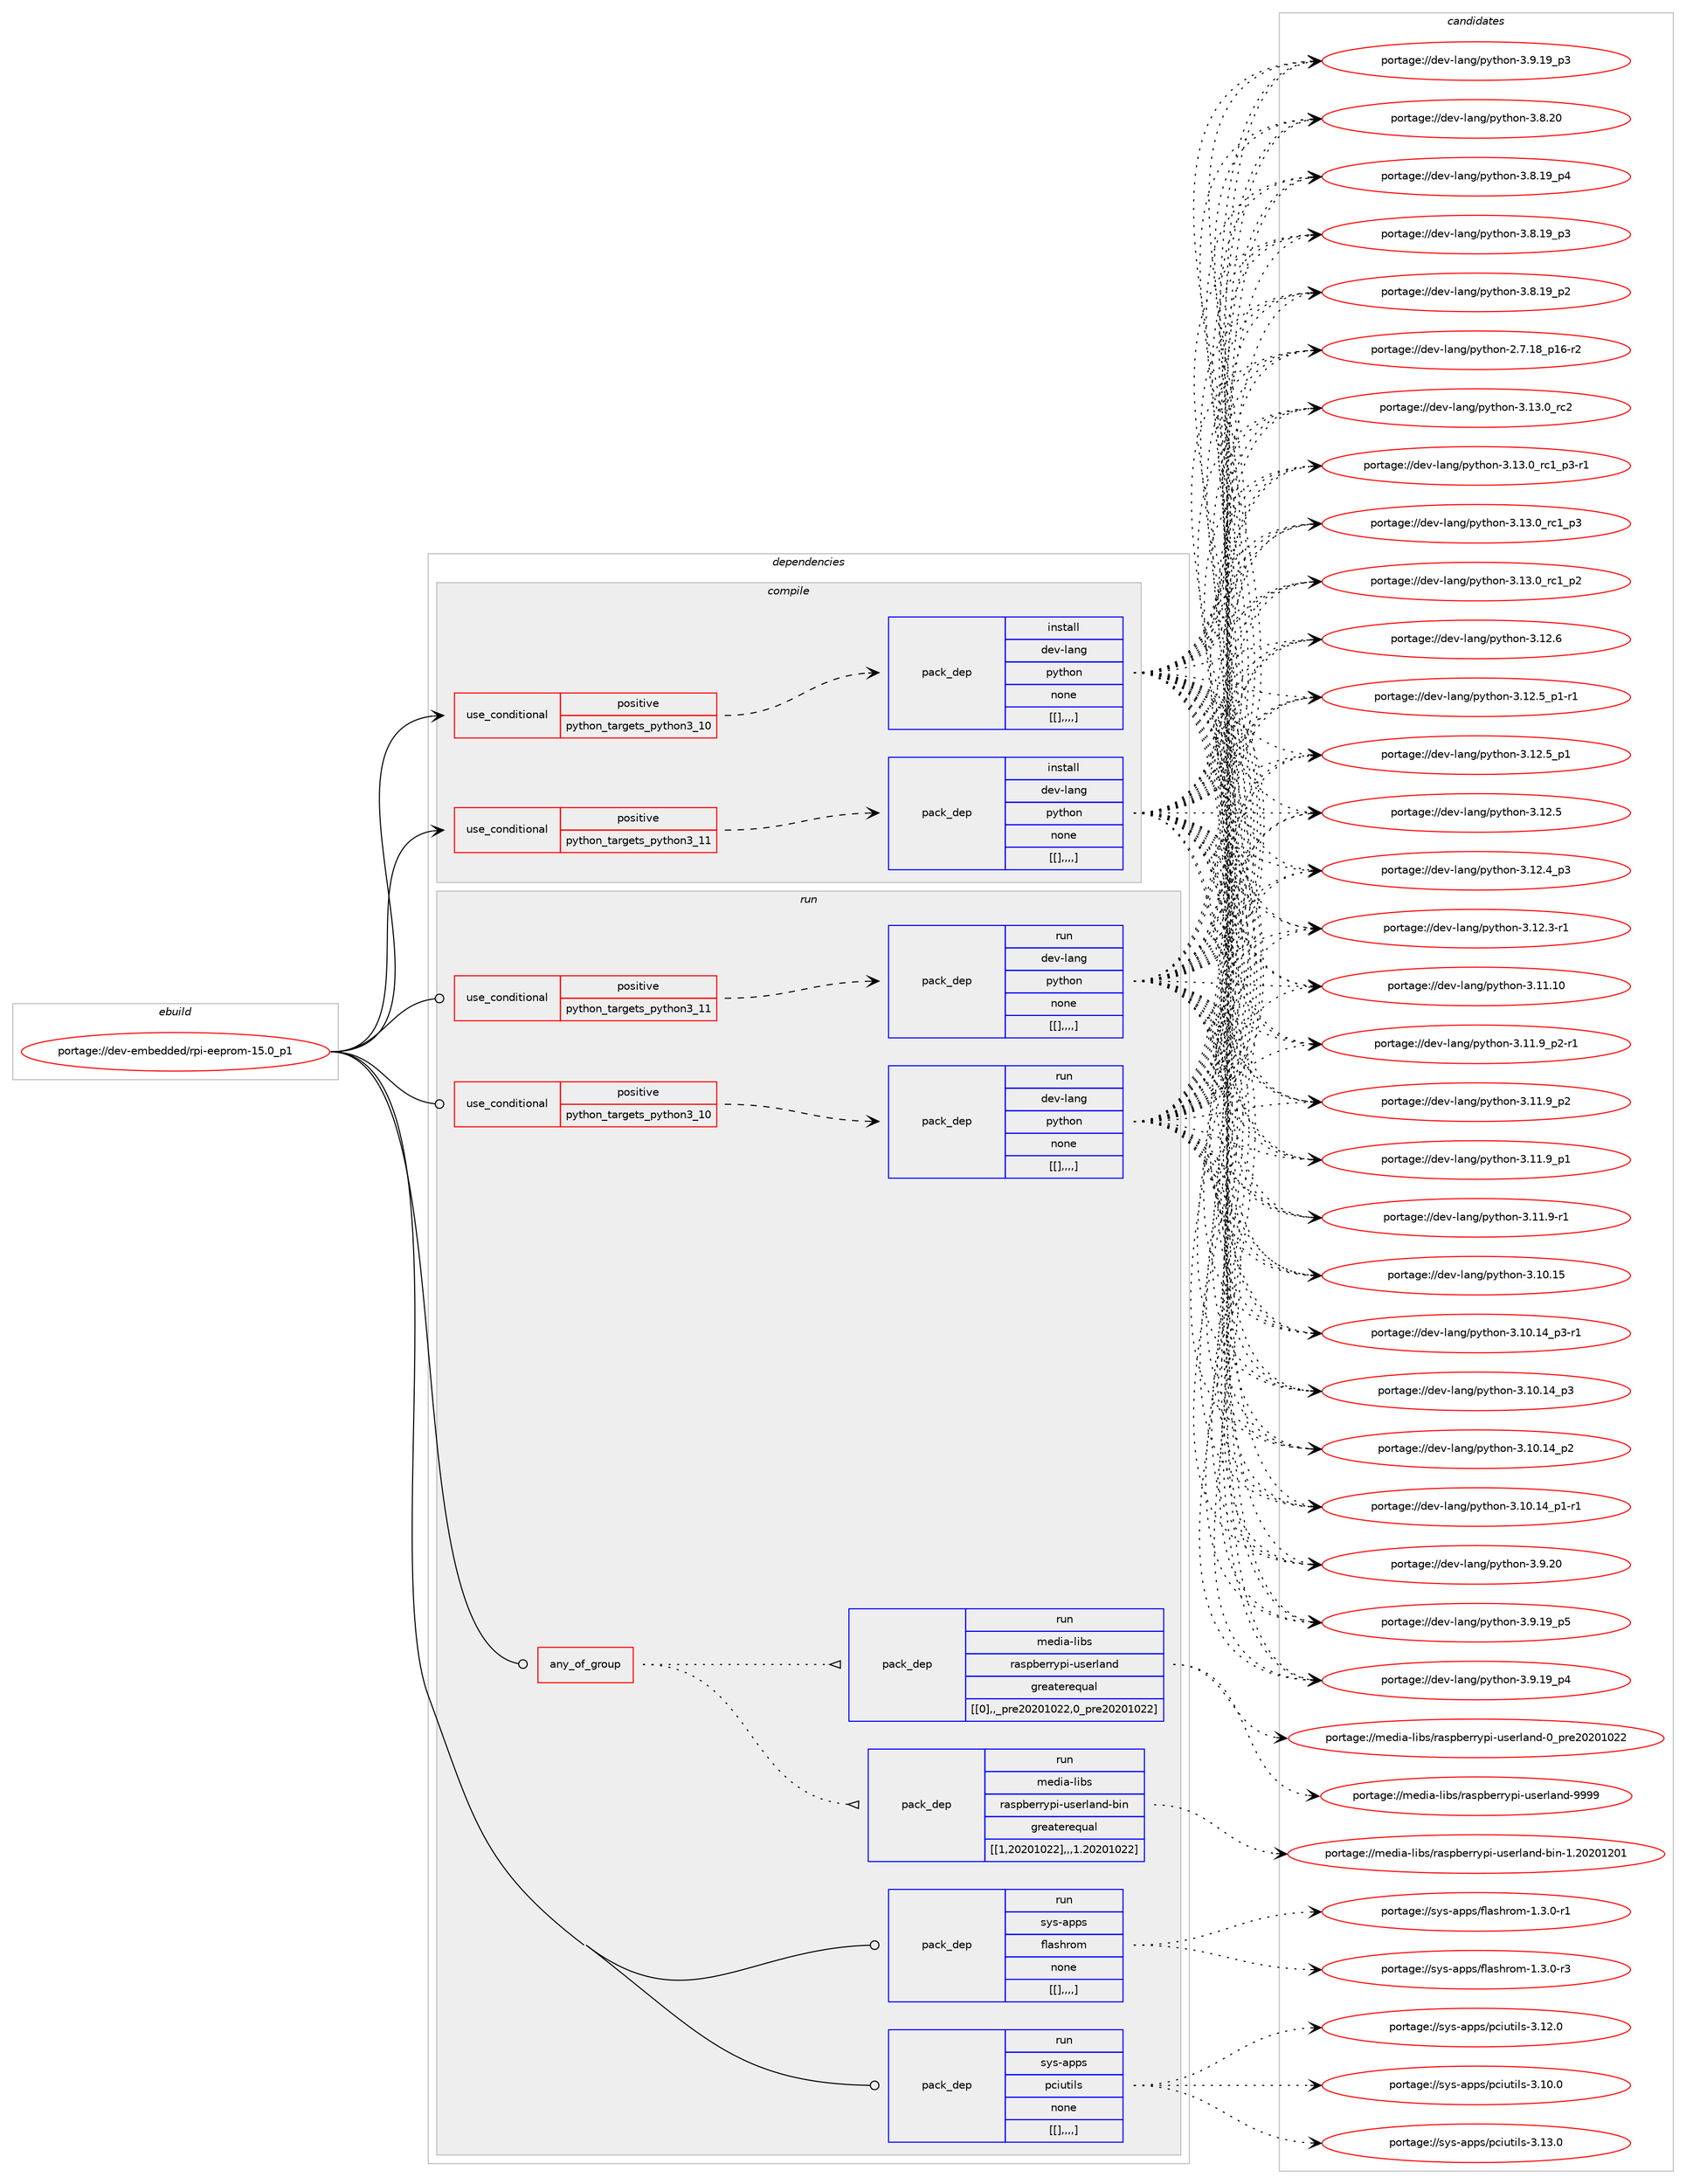 digraph prolog {

# *************
# Graph options
# *************

newrank=true;
concentrate=true;
compound=true;
graph [rankdir=LR,fontname=Helvetica,fontsize=10,ranksep=1.5];#, ranksep=2.5, nodesep=0.2];
edge  [arrowhead=vee];
node  [fontname=Helvetica,fontsize=10];

# **********
# The ebuild
# **********

subgraph cluster_leftcol {
color=gray;
label=<<i>ebuild</i>>;
id [label="portage://dev-embedded/rpi-eeprom-15.0_p1", color=red, width=4, href="../dev-embedded/rpi-eeprom-15.0_p1.svg"];
}

# ****************
# The dependencies
# ****************

subgraph cluster_midcol {
color=gray;
label=<<i>dependencies</i>>;
subgraph cluster_compile {
fillcolor="#eeeeee";
style=filled;
label=<<i>compile</i>>;
subgraph cond19966 {
dependency74281 [label=<<TABLE BORDER="0" CELLBORDER="1" CELLSPACING="0" CELLPADDING="4"><TR><TD ROWSPAN="3" CELLPADDING="10">use_conditional</TD></TR><TR><TD>positive</TD></TR><TR><TD>python_targets_python3_10</TD></TR></TABLE>>, shape=none, color=red];
subgraph pack53367 {
dependency74282 [label=<<TABLE BORDER="0" CELLBORDER="1" CELLSPACING="0" CELLPADDING="4" WIDTH="220"><TR><TD ROWSPAN="6" CELLPADDING="30">pack_dep</TD></TR><TR><TD WIDTH="110">install</TD></TR><TR><TD>dev-lang</TD></TR><TR><TD>python</TD></TR><TR><TD>none</TD></TR><TR><TD>[[],,,,]</TD></TR></TABLE>>, shape=none, color=blue];
}
dependency74281:e -> dependency74282:w [weight=20,style="dashed",arrowhead="vee"];
}
id:e -> dependency74281:w [weight=20,style="solid",arrowhead="vee"];
subgraph cond19967 {
dependency74283 [label=<<TABLE BORDER="0" CELLBORDER="1" CELLSPACING="0" CELLPADDING="4"><TR><TD ROWSPAN="3" CELLPADDING="10">use_conditional</TD></TR><TR><TD>positive</TD></TR><TR><TD>python_targets_python3_11</TD></TR></TABLE>>, shape=none, color=red];
subgraph pack53368 {
dependency74284 [label=<<TABLE BORDER="0" CELLBORDER="1" CELLSPACING="0" CELLPADDING="4" WIDTH="220"><TR><TD ROWSPAN="6" CELLPADDING="30">pack_dep</TD></TR><TR><TD WIDTH="110">install</TD></TR><TR><TD>dev-lang</TD></TR><TR><TD>python</TD></TR><TR><TD>none</TD></TR><TR><TD>[[],,,,]</TD></TR></TABLE>>, shape=none, color=blue];
}
dependency74283:e -> dependency74284:w [weight=20,style="dashed",arrowhead="vee"];
}
id:e -> dependency74283:w [weight=20,style="solid",arrowhead="vee"];
}
subgraph cluster_compileandrun {
fillcolor="#eeeeee";
style=filled;
label=<<i>compile and run</i>>;
}
subgraph cluster_run {
fillcolor="#eeeeee";
style=filled;
label=<<i>run</i>>;
subgraph any879 {
dependency74285 [label=<<TABLE BORDER="0" CELLBORDER="1" CELLSPACING="0" CELLPADDING="4"><TR><TD CELLPADDING="10">any_of_group</TD></TR></TABLE>>, shape=none, color=red];subgraph pack53369 {
dependency74286 [label=<<TABLE BORDER="0" CELLBORDER="1" CELLSPACING="0" CELLPADDING="4" WIDTH="220"><TR><TD ROWSPAN="6" CELLPADDING="30">pack_dep</TD></TR><TR><TD WIDTH="110">run</TD></TR><TR><TD>media-libs</TD></TR><TR><TD>raspberrypi-userland</TD></TR><TR><TD>greaterequal</TD></TR><TR><TD>[[0],,_pre20201022,0_pre20201022]</TD></TR></TABLE>>, shape=none, color=blue];
}
dependency74285:e -> dependency74286:w [weight=20,style="dotted",arrowhead="oinv"];
subgraph pack53370 {
dependency74287 [label=<<TABLE BORDER="0" CELLBORDER="1" CELLSPACING="0" CELLPADDING="4" WIDTH="220"><TR><TD ROWSPAN="6" CELLPADDING="30">pack_dep</TD></TR><TR><TD WIDTH="110">run</TD></TR><TR><TD>media-libs</TD></TR><TR><TD>raspberrypi-userland-bin</TD></TR><TR><TD>greaterequal</TD></TR><TR><TD>[[1,20201022],,,1.20201022]</TD></TR></TABLE>>, shape=none, color=blue];
}
dependency74285:e -> dependency74287:w [weight=20,style="dotted",arrowhead="oinv"];
}
id:e -> dependency74285:w [weight=20,style="solid",arrowhead="odot"];
subgraph cond19968 {
dependency74288 [label=<<TABLE BORDER="0" CELLBORDER="1" CELLSPACING="0" CELLPADDING="4"><TR><TD ROWSPAN="3" CELLPADDING="10">use_conditional</TD></TR><TR><TD>positive</TD></TR><TR><TD>python_targets_python3_10</TD></TR></TABLE>>, shape=none, color=red];
subgraph pack53371 {
dependency74289 [label=<<TABLE BORDER="0" CELLBORDER="1" CELLSPACING="0" CELLPADDING="4" WIDTH="220"><TR><TD ROWSPAN="6" CELLPADDING="30">pack_dep</TD></TR><TR><TD WIDTH="110">run</TD></TR><TR><TD>dev-lang</TD></TR><TR><TD>python</TD></TR><TR><TD>none</TD></TR><TR><TD>[[],,,,]</TD></TR></TABLE>>, shape=none, color=blue];
}
dependency74288:e -> dependency74289:w [weight=20,style="dashed",arrowhead="vee"];
}
id:e -> dependency74288:w [weight=20,style="solid",arrowhead="odot"];
subgraph cond19969 {
dependency74290 [label=<<TABLE BORDER="0" CELLBORDER="1" CELLSPACING="0" CELLPADDING="4"><TR><TD ROWSPAN="3" CELLPADDING="10">use_conditional</TD></TR><TR><TD>positive</TD></TR><TR><TD>python_targets_python3_11</TD></TR></TABLE>>, shape=none, color=red];
subgraph pack53372 {
dependency74291 [label=<<TABLE BORDER="0" CELLBORDER="1" CELLSPACING="0" CELLPADDING="4" WIDTH="220"><TR><TD ROWSPAN="6" CELLPADDING="30">pack_dep</TD></TR><TR><TD WIDTH="110">run</TD></TR><TR><TD>dev-lang</TD></TR><TR><TD>python</TD></TR><TR><TD>none</TD></TR><TR><TD>[[],,,,]</TD></TR></TABLE>>, shape=none, color=blue];
}
dependency74290:e -> dependency74291:w [weight=20,style="dashed",arrowhead="vee"];
}
id:e -> dependency74290:w [weight=20,style="solid",arrowhead="odot"];
subgraph pack53373 {
dependency74292 [label=<<TABLE BORDER="0" CELLBORDER="1" CELLSPACING="0" CELLPADDING="4" WIDTH="220"><TR><TD ROWSPAN="6" CELLPADDING="30">pack_dep</TD></TR><TR><TD WIDTH="110">run</TD></TR><TR><TD>sys-apps</TD></TR><TR><TD>flashrom</TD></TR><TR><TD>none</TD></TR><TR><TD>[[],,,,]</TD></TR></TABLE>>, shape=none, color=blue];
}
id:e -> dependency74292:w [weight=20,style="solid",arrowhead="odot"];
subgraph pack53374 {
dependency74293 [label=<<TABLE BORDER="0" CELLBORDER="1" CELLSPACING="0" CELLPADDING="4" WIDTH="220"><TR><TD ROWSPAN="6" CELLPADDING="30">pack_dep</TD></TR><TR><TD WIDTH="110">run</TD></TR><TR><TD>sys-apps</TD></TR><TR><TD>pciutils</TD></TR><TR><TD>none</TD></TR><TR><TD>[[],,,,]</TD></TR></TABLE>>, shape=none, color=blue];
}
id:e -> dependency74293:w [weight=20,style="solid",arrowhead="odot"];
}
}

# **************
# The candidates
# **************

subgraph cluster_choices {
rank=same;
color=gray;
label=<<i>candidates</i>>;

subgraph choice53367 {
color=black;
nodesep=1;
choice10010111845108971101034711212111610411111045514649514648951149950 [label="portage://dev-lang/python-3.13.0_rc2", color=red, width=4,href="../dev-lang/python-3.13.0_rc2.svg"];
choice1001011184510897110103471121211161041111104551464951464895114994995112514511449 [label="portage://dev-lang/python-3.13.0_rc1_p3-r1", color=red, width=4,href="../dev-lang/python-3.13.0_rc1_p3-r1.svg"];
choice100101118451089711010347112121116104111110455146495146489511499499511251 [label="portage://dev-lang/python-3.13.0_rc1_p3", color=red, width=4,href="../dev-lang/python-3.13.0_rc1_p3.svg"];
choice100101118451089711010347112121116104111110455146495146489511499499511250 [label="portage://dev-lang/python-3.13.0_rc1_p2", color=red, width=4,href="../dev-lang/python-3.13.0_rc1_p2.svg"];
choice10010111845108971101034711212111610411111045514649504654 [label="portage://dev-lang/python-3.12.6", color=red, width=4,href="../dev-lang/python-3.12.6.svg"];
choice1001011184510897110103471121211161041111104551464950465395112494511449 [label="portage://dev-lang/python-3.12.5_p1-r1", color=red, width=4,href="../dev-lang/python-3.12.5_p1-r1.svg"];
choice100101118451089711010347112121116104111110455146495046539511249 [label="portage://dev-lang/python-3.12.5_p1", color=red, width=4,href="../dev-lang/python-3.12.5_p1.svg"];
choice10010111845108971101034711212111610411111045514649504653 [label="portage://dev-lang/python-3.12.5", color=red, width=4,href="../dev-lang/python-3.12.5.svg"];
choice100101118451089711010347112121116104111110455146495046529511251 [label="portage://dev-lang/python-3.12.4_p3", color=red, width=4,href="../dev-lang/python-3.12.4_p3.svg"];
choice100101118451089711010347112121116104111110455146495046514511449 [label="portage://dev-lang/python-3.12.3-r1", color=red, width=4,href="../dev-lang/python-3.12.3-r1.svg"];
choice1001011184510897110103471121211161041111104551464949464948 [label="portage://dev-lang/python-3.11.10", color=red, width=4,href="../dev-lang/python-3.11.10.svg"];
choice1001011184510897110103471121211161041111104551464949465795112504511449 [label="portage://dev-lang/python-3.11.9_p2-r1", color=red, width=4,href="../dev-lang/python-3.11.9_p2-r1.svg"];
choice100101118451089711010347112121116104111110455146494946579511250 [label="portage://dev-lang/python-3.11.9_p2", color=red, width=4,href="../dev-lang/python-3.11.9_p2.svg"];
choice100101118451089711010347112121116104111110455146494946579511249 [label="portage://dev-lang/python-3.11.9_p1", color=red, width=4,href="../dev-lang/python-3.11.9_p1.svg"];
choice100101118451089711010347112121116104111110455146494946574511449 [label="portage://dev-lang/python-3.11.9-r1", color=red, width=4,href="../dev-lang/python-3.11.9-r1.svg"];
choice1001011184510897110103471121211161041111104551464948464953 [label="portage://dev-lang/python-3.10.15", color=red, width=4,href="../dev-lang/python-3.10.15.svg"];
choice100101118451089711010347112121116104111110455146494846495295112514511449 [label="portage://dev-lang/python-3.10.14_p3-r1", color=red, width=4,href="../dev-lang/python-3.10.14_p3-r1.svg"];
choice10010111845108971101034711212111610411111045514649484649529511251 [label="portage://dev-lang/python-3.10.14_p3", color=red, width=4,href="../dev-lang/python-3.10.14_p3.svg"];
choice10010111845108971101034711212111610411111045514649484649529511250 [label="portage://dev-lang/python-3.10.14_p2", color=red, width=4,href="../dev-lang/python-3.10.14_p2.svg"];
choice100101118451089711010347112121116104111110455146494846495295112494511449 [label="portage://dev-lang/python-3.10.14_p1-r1", color=red, width=4,href="../dev-lang/python-3.10.14_p1-r1.svg"];
choice10010111845108971101034711212111610411111045514657465048 [label="portage://dev-lang/python-3.9.20", color=red, width=4,href="../dev-lang/python-3.9.20.svg"];
choice100101118451089711010347112121116104111110455146574649579511253 [label="portage://dev-lang/python-3.9.19_p5", color=red, width=4,href="../dev-lang/python-3.9.19_p5.svg"];
choice100101118451089711010347112121116104111110455146574649579511252 [label="portage://dev-lang/python-3.9.19_p4", color=red, width=4,href="../dev-lang/python-3.9.19_p4.svg"];
choice100101118451089711010347112121116104111110455146574649579511251 [label="portage://dev-lang/python-3.9.19_p3", color=red, width=4,href="../dev-lang/python-3.9.19_p3.svg"];
choice10010111845108971101034711212111610411111045514656465048 [label="portage://dev-lang/python-3.8.20", color=red, width=4,href="../dev-lang/python-3.8.20.svg"];
choice100101118451089711010347112121116104111110455146564649579511252 [label="portage://dev-lang/python-3.8.19_p4", color=red, width=4,href="../dev-lang/python-3.8.19_p4.svg"];
choice100101118451089711010347112121116104111110455146564649579511251 [label="portage://dev-lang/python-3.8.19_p3", color=red, width=4,href="../dev-lang/python-3.8.19_p3.svg"];
choice100101118451089711010347112121116104111110455146564649579511250 [label="portage://dev-lang/python-3.8.19_p2", color=red, width=4,href="../dev-lang/python-3.8.19_p2.svg"];
choice100101118451089711010347112121116104111110455046554649569511249544511450 [label="portage://dev-lang/python-2.7.18_p16-r2", color=red, width=4,href="../dev-lang/python-2.7.18_p16-r2.svg"];
dependency74282:e -> choice10010111845108971101034711212111610411111045514649514648951149950:w [style=dotted,weight="100"];
dependency74282:e -> choice1001011184510897110103471121211161041111104551464951464895114994995112514511449:w [style=dotted,weight="100"];
dependency74282:e -> choice100101118451089711010347112121116104111110455146495146489511499499511251:w [style=dotted,weight="100"];
dependency74282:e -> choice100101118451089711010347112121116104111110455146495146489511499499511250:w [style=dotted,weight="100"];
dependency74282:e -> choice10010111845108971101034711212111610411111045514649504654:w [style=dotted,weight="100"];
dependency74282:e -> choice1001011184510897110103471121211161041111104551464950465395112494511449:w [style=dotted,weight="100"];
dependency74282:e -> choice100101118451089711010347112121116104111110455146495046539511249:w [style=dotted,weight="100"];
dependency74282:e -> choice10010111845108971101034711212111610411111045514649504653:w [style=dotted,weight="100"];
dependency74282:e -> choice100101118451089711010347112121116104111110455146495046529511251:w [style=dotted,weight="100"];
dependency74282:e -> choice100101118451089711010347112121116104111110455146495046514511449:w [style=dotted,weight="100"];
dependency74282:e -> choice1001011184510897110103471121211161041111104551464949464948:w [style=dotted,weight="100"];
dependency74282:e -> choice1001011184510897110103471121211161041111104551464949465795112504511449:w [style=dotted,weight="100"];
dependency74282:e -> choice100101118451089711010347112121116104111110455146494946579511250:w [style=dotted,weight="100"];
dependency74282:e -> choice100101118451089711010347112121116104111110455146494946579511249:w [style=dotted,weight="100"];
dependency74282:e -> choice100101118451089711010347112121116104111110455146494946574511449:w [style=dotted,weight="100"];
dependency74282:e -> choice1001011184510897110103471121211161041111104551464948464953:w [style=dotted,weight="100"];
dependency74282:e -> choice100101118451089711010347112121116104111110455146494846495295112514511449:w [style=dotted,weight="100"];
dependency74282:e -> choice10010111845108971101034711212111610411111045514649484649529511251:w [style=dotted,weight="100"];
dependency74282:e -> choice10010111845108971101034711212111610411111045514649484649529511250:w [style=dotted,weight="100"];
dependency74282:e -> choice100101118451089711010347112121116104111110455146494846495295112494511449:w [style=dotted,weight="100"];
dependency74282:e -> choice10010111845108971101034711212111610411111045514657465048:w [style=dotted,weight="100"];
dependency74282:e -> choice100101118451089711010347112121116104111110455146574649579511253:w [style=dotted,weight="100"];
dependency74282:e -> choice100101118451089711010347112121116104111110455146574649579511252:w [style=dotted,weight="100"];
dependency74282:e -> choice100101118451089711010347112121116104111110455146574649579511251:w [style=dotted,weight="100"];
dependency74282:e -> choice10010111845108971101034711212111610411111045514656465048:w [style=dotted,weight="100"];
dependency74282:e -> choice100101118451089711010347112121116104111110455146564649579511252:w [style=dotted,weight="100"];
dependency74282:e -> choice100101118451089711010347112121116104111110455146564649579511251:w [style=dotted,weight="100"];
dependency74282:e -> choice100101118451089711010347112121116104111110455146564649579511250:w [style=dotted,weight="100"];
dependency74282:e -> choice100101118451089711010347112121116104111110455046554649569511249544511450:w [style=dotted,weight="100"];
}
subgraph choice53368 {
color=black;
nodesep=1;
choice10010111845108971101034711212111610411111045514649514648951149950 [label="portage://dev-lang/python-3.13.0_rc2", color=red, width=4,href="../dev-lang/python-3.13.0_rc2.svg"];
choice1001011184510897110103471121211161041111104551464951464895114994995112514511449 [label="portage://dev-lang/python-3.13.0_rc1_p3-r1", color=red, width=4,href="../dev-lang/python-3.13.0_rc1_p3-r1.svg"];
choice100101118451089711010347112121116104111110455146495146489511499499511251 [label="portage://dev-lang/python-3.13.0_rc1_p3", color=red, width=4,href="../dev-lang/python-3.13.0_rc1_p3.svg"];
choice100101118451089711010347112121116104111110455146495146489511499499511250 [label="portage://dev-lang/python-3.13.0_rc1_p2", color=red, width=4,href="../dev-lang/python-3.13.0_rc1_p2.svg"];
choice10010111845108971101034711212111610411111045514649504654 [label="portage://dev-lang/python-3.12.6", color=red, width=4,href="../dev-lang/python-3.12.6.svg"];
choice1001011184510897110103471121211161041111104551464950465395112494511449 [label="portage://dev-lang/python-3.12.5_p1-r1", color=red, width=4,href="../dev-lang/python-3.12.5_p1-r1.svg"];
choice100101118451089711010347112121116104111110455146495046539511249 [label="portage://dev-lang/python-3.12.5_p1", color=red, width=4,href="../dev-lang/python-3.12.5_p1.svg"];
choice10010111845108971101034711212111610411111045514649504653 [label="portage://dev-lang/python-3.12.5", color=red, width=4,href="../dev-lang/python-3.12.5.svg"];
choice100101118451089711010347112121116104111110455146495046529511251 [label="portage://dev-lang/python-3.12.4_p3", color=red, width=4,href="../dev-lang/python-3.12.4_p3.svg"];
choice100101118451089711010347112121116104111110455146495046514511449 [label="portage://dev-lang/python-3.12.3-r1", color=red, width=4,href="../dev-lang/python-3.12.3-r1.svg"];
choice1001011184510897110103471121211161041111104551464949464948 [label="portage://dev-lang/python-3.11.10", color=red, width=4,href="../dev-lang/python-3.11.10.svg"];
choice1001011184510897110103471121211161041111104551464949465795112504511449 [label="portage://dev-lang/python-3.11.9_p2-r1", color=red, width=4,href="../dev-lang/python-3.11.9_p2-r1.svg"];
choice100101118451089711010347112121116104111110455146494946579511250 [label="portage://dev-lang/python-3.11.9_p2", color=red, width=4,href="../dev-lang/python-3.11.9_p2.svg"];
choice100101118451089711010347112121116104111110455146494946579511249 [label="portage://dev-lang/python-3.11.9_p1", color=red, width=4,href="../dev-lang/python-3.11.9_p1.svg"];
choice100101118451089711010347112121116104111110455146494946574511449 [label="portage://dev-lang/python-3.11.9-r1", color=red, width=4,href="../dev-lang/python-3.11.9-r1.svg"];
choice1001011184510897110103471121211161041111104551464948464953 [label="portage://dev-lang/python-3.10.15", color=red, width=4,href="../dev-lang/python-3.10.15.svg"];
choice100101118451089711010347112121116104111110455146494846495295112514511449 [label="portage://dev-lang/python-3.10.14_p3-r1", color=red, width=4,href="../dev-lang/python-3.10.14_p3-r1.svg"];
choice10010111845108971101034711212111610411111045514649484649529511251 [label="portage://dev-lang/python-3.10.14_p3", color=red, width=4,href="../dev-lang/python-3.10.14_p3.svg"];
choice10010111845108971101034711212111610411111045514649484649529511250 [label="portage://dev-lang/python-3.10.14_p2", color=red, width=4,href="../dev-lang/python-3.10.14_p2.svg"];
choice100101118451089711010347112121116104111110455146494846495295112494511449 [label="portage://dev-lang/python-3.10.14_p1-r1", color=red, width=4,href="../dev-lang/python-3.10.14_p1-r1.svg"];
choice10010111845108971101034711212111610411111045514657465048 [label="portage://dev-lang/python-3.9.20", color=red, width=4,href="../dev-lang/python-3.9.20.svg"];
choice100101118451089711010347112121116104111110455146574649579511253 [label="portage://dev-lang/python-3.9.19_p5", color=red, width=4,href="../dev-lang/python-3.9.19_p5.svg"];
choice100101118451089711010347112121116104111110455146574649579511252 [label="portage://dev-lang/python-3.9.19_p4", color=red, width=4,href="../dev-lang/python-3.9.19_p4.svg"];
choice100101118451089711010347112121116104111110455146574649579511251 [label="portage://dev-lang/python-3.9.19_p3", color=red, width=4,href="../dev-lang/python-3.9.19_p3.svg"];
choice10010111845108971101034711212111610411111045514656465048 [label="portage://dev-lang/python-3.8.20", color=red, width=4,href="../dev-lang/python-3.8.20.svg"];
choice100101118451089711010347112121116104111110455146564649579511252 [label="portage://dev-lang/python-3.8.19_p4", color=red, width=4,href="../dev-lang/python-3.8.19_p4.svg"];
choice100101118451089711010347112121116104111110455146564649579511251 [label="portage://dev-lang/python-3.8.19_p3", color=red, width=4,href="../dev-lang/python-3.8.19_p3.svg"];
choice100101118451089711010347112121116104111110455146564649579511250 [label="portage://dev-lang/python-3.8.19_p2", color=red, width=4,href="../dev-lang/python-3.8.19_p2.svg"];
choice100101118451089711010347112121116104111110455046554649569511249544511450 [label="portage://dev-lang/python-2.7.18_p16-r2", color=red, width=4,href="../dev-lang/python-2.7.18_p16-r2.svg"];
dependency74284:e -> choice10010111845108971101034711212111610411111045514649514648951149950:w [style=dotted,weight="100"];
dependency74284:e -> choice1001011184510897110103471121211161041111104551464951464895114994995112514511449:w [style=dotted,weight="100"];
dependency74284:e -> choice100101118451089711010347112121116104111110455146495146489511499499511251:w [style=dotted,weight="100"];
dependency74284:e -> choice100101118451089711010347112121116104111110455146495146489511499499511250:w [style=dotted,weight="100"];
dependency74284:e -> choice10010111845108971101034711212111610411111045514649504654:w [style=dotted,weight="100"];
dependency74284:e -> choice1001011184510897110103471121211161041111104551464950465395112494511449:w [style=dotted,weight="100"];
dependency74284:e -> choice100101118451089711010347112121116104111110455146495046539511249:w [style=dotted,weight="100"];
dependency74284:e -> choice10010111845108971101034711212111610411111045514649504653:w [style=dotted,weight="100"];
dependency74284:e -> choice100101118451089711010347112121116104111110455146495046529511251:w [style=dotted,weight="100"];
dependency74284:e -> choice100101118451089711010347112121116104111110455146495046514511449:w [style=dotted,weight="100"];
dependency74284:e -> choice1001011184510897110103471121211161041111104551464949464948:w [style=dotted,weight="100"];
dependency74284:e -> choice1001011184510897110103471121211161041111104551464949465795112504511449:w [style=dotted,weight="100"];
dependency74284:e -> choice100101118451089711010347112121116104111110455146494946579511250:w [style=dotted,weight="100"];
dependency74284:e -> choice100101118451089711010347112121116104111110455146494946579511249:w [style=dotted,weight="100"];
dependency74284:e -> choice100101118451089711010347112121116104111110455146494946574511449:w [style=dotted,weight="100"];
dependency74284:e -> choice1001011184510897110103471121211161041111104551464948464953:w [style=dotted,weight="100"];
dependency74284:e -> choice100101118451089711010347112121116104111110455146494846495295112514511449:w [style=dotted,weight="100"];
dependency74284:e -> choice10010111845108971101034711212111610411111045514649484649529511251:w [style=dotted,weight="100"];
dependency74284:e -> choice10010111845108971101034711212111610411111045514649484649529511250:w [style=dotted,weight="100"];
dependency74284:e -> choice100101118451089711010347112121116104111110455146494846495295112494511449:w [style=dotted,weight="100"];
dependency74284:e -> choice10010111845108971101034711212111610411111045514657465048:w [style=dotted,weight="100"];
dependency74284:e -> choice100101118451089711010347112121116104111110455146574649579511253:w [style=dotted,weight="100"];
dependency74284:e -> choice100101118451089711010347112121116104111110455146574649579511252:w [style=dotted,weight="100"];
dependency74284:e -> choice100101118451089711010347112121116104111110455146574649579511251:w [style=dotted,weight="100"];
dependency74284:e -> choice10010111845108971101034711212111610411111045514656465048:w [style=dotted,weight="100"];
dependency74284:e -> choice100101118451089711010347112121116104111110455146564649579511252:w [style=dotted,weight="100"];
dependency74284:e -> choice100101118451089711010347112121116104111110455146564649579511251:w [style=dotted,weight="100"];
dependency74284:e -> choice100101118451089711010347112121116104111110455146564649579511250:w [style=dotted,weight="100"];
dependency74284:e -> choice100101118451089711010347112121116104111110455046554649569511249544511450:w [style=dotted,weight="100"];
}
subgraph choice53369 {
color=black;
nodesep=1;
choice10910110010597451081059811547114971151129810111411412111210545117115101114108971101004557575757 [label="portage://media-libs/raspberrypi-userland-9999", color=red, width=4,href="../media-libs/raspberrypi-userland-9999.svg"];
choice10910110010597451081059811547114971151129810111411412111210545117115101114108971101004548951121141015048504849485050 [label="portage://media-libs/raspberrypi-userland-0_pre20201022", color=red, width=4,href="../media-libs/raspberrypi-userland-0_pre20201022.svg"];
dependency74286:e -> choice10910110010597451081059811547114971151129810111411412111210545117115101114108971101004557575757:w [style=dotted,weight="100"];
dependency74286:e -> choice10910110010597451081059811547114971151129810111411412111210545117115101114108971101004548951121141015048504849485050:w [style=dotted,weight="100"];
}
subgraph choice53370 {
color=black;
nodesep=1;
choice109101100105974510810598115471149711511298101114114121112105451171151011141089711010045981051104549465048504849504849 [label="portage://media-libs/raspberrypi-userland-bin-1.20201201", color=red, width=4,href="../media-libs/raspberrypi-userland-bin-1.20201201.svg"];
dependency74287:e -> choice109101100105974510810598115471149711511298101114114121112105451171151011141089711010045981051104549465048504849504849:w [style=dotted,weight="100"];
}
subgraph choice53371 {
color=black;
nodesep=1;
choice10010111845108971101034711212111610411111045514649514648951149950 [label="portage://dev-lang/python-3.13.0_rc2", color=red, width=4,href="../dev-lang/python-3.13.0_rc2.svg"];
choice1001011184510897110103471121211161041111104551464951464895114994995112514511449 [label="portage://dev-lang/python-3.13.0_rc1_p3-r1", color=red, width=4,href="../dev-lang/python-3.13.0_rc1_p3-r1.svg"];
choice100101118451089711010347112121116104111110455146495146489511499499511251 [label="portage://dev-lang/python-3.13.0_rc1_p3", color=red, width=4,href="../dev-lang/python-3.13.0_rc1_p3.svg"];
choice100101118451089711010347112121116104111110455146495146489511499499511250 [label="portage://dev-lang/python-3.13.0_rc1_p2", color=red, width=4,href="../dev-lang/python-3.13.0_rc1_p2.svg"];
choice10010111845108971101034711212111610411111045514649504654 [label="portage://dev-lang/python-3.12.6", color=red, width=4,href="../dev-lang/python-3.12.6.svg"];
choice1001011184510897110103471121211161041111104551464950465395112494511449 [label="portage://dev-lang/python-3.12.5_p1-r1", color=red, width=4,href="../dev-lang/python-3.12.5_p1-r1.svg"];
choice100101118451089711010347112121116104111110455146495046539511249 [label="portage://dev-lang/python-3.12.5_p1", color=red, width=4,href="../dev-lang/python-3.12.5_p1.svg"];
choice10010111845108971101034711212111610411111045514649504653 [label="portage://dev-lang/python-3.12.5", color=red, width=4,href="../dev-lang/python-3.12.5.svg"];
choice100101118451089711010347112121116104111110455146495046529511251 [label="portage://dev-lang/python-3.12.4_p3", color=red, width=4,href="../dev-lang/python-3.12.4_p3.svg"];
choice100101118451089711010347112121116104111110455146495046514511449 [label="portage://dev-lang/python-3.12.3-r1", color=red, width=4,href="../dev-lang/python-3.12.3-r1.svg"];
choice1001011184510897110103471121211161041111104551464949464948 [label="portage://dev-lang/python-3.11.10", color=red, width=4,href="../dev-lang/python-3.11.10.svg"];
choice1001011184510897110103471121211161041111104551464949465795112504511449 [label="portage://dev-lang/python-3.11.9_p2-r1", color=red, width=4,href="../dev-lang/python-3.11.9_p2-r1.svg"];
choice100101118451089711010347112121116104111110455146494946579511250 [label="portage://dev-lang/python-3.11.9_p2", color=red, width=4,href="../dev-lang/python-3.11.9_p2.svg"];
choice100101118451089711010347112121116104111110455146494946579511249 [label="portage://dev-lang/python-3.11.9_p1", color=red, width=4,href="../dev-lang/python-3.11.9_p1.svg"];
choice100101118451089711010347112121116104111110455146494946574511449 [label="portage://dev-lang/python-3.11.9-r1", color=red, width=4,href="../dev-lang/python-3.11.9-r1.svg"];
choice1001011184510897110103471121211161041111104551464948464953 [label="portage://dev-lang/python-3.10.15", color=red, width=4,href="../dev-lang/python-3.10.15.svg"];
choice100101118451089711010347112121116104111110455146494846495295112514511449 [label="portage://dev-lang/python-3.10.14_p3-r1", color=red, width=4,href="../dev-lang/python-3.10.14_p3-r1.svg"];
choice10010111845108971101034711212111610411111045514649484649529511251 [label="portage://dev-lang/python-3.10.14_p3", color=red, width=4,href="../dev-lang/python-3.10.14_p3.svg"];
choice10010111845108971101034711212111610411111045514649484649529511250 [label="portage://dev-lang/python-3.10.14_p2", color=red, width=4,href="../dev-lang/python-3.10.14_p2.svg"];
choice100101118451089711010347112121116104111110455146494846495295112494511449 [label="portage://dev-lang/python-3.10.14_p1-r1", color=red, width=4,href="../dev-lang/python-3.10.14_p1-r1.svg"];
choice10010111845108971101034711212111610411111045514657465048 [label="portage://dev-lang/python-3.9.20", color=red, width=4,href="../dev-lang/python-3.9.20.svg"];
choice100101118451089711010347112121116104111110455146574649579511253 [label="portage://dev-lang/python-3.9.19_p5", color=red, width=4,href="../dev-lang/python-3.9.19_p5.svg"];
choice100101118451089711010347112121116104111110455146574649579511252 [label="portage://dev-lang/python-3.9.19_p4", color=red, width=4,href="../dev-lang/python-3.9.19_p4.svg"];
choice100101118451089711010347112121116104111110455146574649579511251 [label="portage://dev-lang/python-3.9.19_p3", color=red, width=4,href="../dev-lang/python-3.9.19_p3.svg"];
choice10010111845108971101034711212111610411111045514656465048 [label="portage://dev-lang/python-3.8.20", color=red, width=4,href="../dev-lang/python-3.8.20.svg"];
choice100101118451089711010347112121116104111110455146564649579511252 [label="portage://dev-lang/python-3.8.19_p4", color=red, width=4,href="../dev-lang/python-3.8.19_p4.svg"];
choice100101118451089711010347112121116104111110455146564649579511251 [label="portage://dev-lang/python-3.8.19_p3", color=red, width=4,href="../dev-lang/python-3.8.19_p3.svg"];
choice100101118451089711010347112121116104111110455146564649579511250 [label="portage://dev-lang/python-3.8.19_p2", color=red, width=4,href="../dev-lang/python-3.8.19_p2.svg"];
choice100101118451089711010347112121116104111110455046554649569511249544511450 [label="portage://dev-lang/python-2.7.18_p16-r2", color=red, width=4,href="../dev-lang/python-2.7.18_p16-r2.svg"];
dependency74289:e -> choice10010111845108971101034711212111610411111045514649514648951149950:w [style=dotted,weight="100"];
dependency74289:e -> choice1001011184510897110103471121211161041111104551464951464895114994995112514511449:w [style=dotted,weight="100"];
dependency74289:e -> choice100101118451089711010347112121116104111110455146495146489511499499511251:w [style=dotted,weight="100"];
dependency74289:e -> choice100101118451089711010347112121116104111110455146495146489511499499511250:w [style=dotted,weight="100"];
dependency74289:e -> choice10010111845108971101034711212111610411111045514649504654:w [style=dotted,weight="100"];
dependency74289:e -> choice1001011184510897110103471121211161041111104551464950465395112494511449:w [style=dotted,weight="100"];
dependency74289:e -> choice100101118451089711010347112121116104111110455146495046539511249:w [style=dotted,weight="100"];
dependency74289:e -> choice10010111845108971101034711212111610411111045514649504653:w [style=dotted,weight="100"];
dependency74289:e -> choice100101118451089711010347112121116104111110455146495046529511251:w [style=dotted,weight="100"];
dependency74289:e -> choice100101118451089711010347112121116104111110455146495046514511449:w [style=dotted,weight="100"];
dependency74289:e -> choice1001011184510897110103471121211161041111104551464949464948:w [style=dotted,weight="100"];
dependency74289:e -> choice1001011184510897110103471121211161041111104551464949465795112504511449:w [style=dotted,weight="100"];
dependency74289:e -> choice100101118451089711010347112121116104111110455146494946579511250:w [style=dotted,weight="100"];
dependency74289:e -> choice100101118451089711010347112121116104111110455146494946579511249:w [style=dotted,weight="100"];
dependency74289:e -> choice100101118451089711010347112121116104111110455146494946574511449:w [style=dotted,weight="100"];
dependency74289:e -> choice1001011184510897110103471121211161041111104551464948464953:w [style=dotted,weight="100"];
dependency74289:e -> choice100101118451089711010347112121116104111110455146494846495295112514511449:w [style=dotted,weight="100"];
dependency74289:e -> choice10010111845108971101034711212111610411111045514649484649529511251:w [style=dotted,weight="100"];
dependency74289:e -> choice10010111845108971101034711212111610411111045514649484649529511250:w [style=dotted,weight="100"];
dependency74289:e -> choice100101118451089711010347112121116104111110455146494846495295112494511449:w [style=dotted,weight="100"];
dependency74289:e -> choice10010111845108971101034711212111610411111045514657465048:w [style=dotted,weight="100"];
dependency74289:e -> choice100101118451089711010347112121116104111110455146574649579511253:w [style=dotted,weight="100"];
dependency74289:e -> choice100101118451089711010347112121116104111110455146574649579511252:w [style=dotted,weight="100"];
dependency74289:e -> choice100101118451089711010347112121116104111110455146574649579511251:w [style=dotted,weight="100"];
dependency74289:e -> choice10010111845108971101034711212111610411111045514656465048:w [style=dotted,weight="100"];
dependency74289:e -> choice100101118451089711010347112121116104111110455146564649579511252:w [style=dotted,weight="100"];
dependency74289:e -> choice100101118451089711010347112121116104111110455146564649579511251:w [style=dotted,weight="100"];
dependency74289:e -> choice100101118451089711010347112121116104111110455146564649579511250:w [style=dotted,weight="100"];
dependency74289:e -> choice100101118451089711010347112121116104111110455046554649569511249544511450:w [style=dotted,weight="100"];
}
subgraph choice53372 {
color=black;
nodesep=1;
choice10010111845108971101034711212111610411111045514649514648951149950 [label="portage://dev-lang/python-3.13.0_rc2", color=red, width=4,href="../dev-lang/python-3.13.0_rc2.svg"];
choice1001011184510897110103471121211161041111104551464951464895114994995112514511449 [label="portage://dev-lang/python-3.13.0_rc1_p3-r1", color=red, width=4,href="../dev-lang/python-3.13.0_rc1_p3-r1.svg"];
choice100101118451089711010347112121116104111110455146495146489511499499511251 [label="portage://dev-lang/python-3.13.0_rc1_p3", color=red, width=4,href="../dev-lang/python-3.13.0_rc1_p3.svg"];
choice100101118451089711010347112121116104111110455146495146489511499499511250 [label="portage://dev-lang/python-3.13.0_rc1_p2", color=red, width=4,href="../dev-lang/python-3.13.0_rc1_p2.svg"];
choice10010111845108971101034711212111610411111045514649504654 [label="portage://dev-lang/python-3.12.6", color=red, width=4,href="../dev-lang/python-3.12.6.svg"];
choice1001011184510897110103471121211161041111104551464950465395112494511449 [label="portage://dev-lang/python-3.12.5_p1-r1", color=red, width=4,href="../dev-lang/python-3.12.5_p1-r1.svg"];
choice100101118451089711010347112121116104111110455146495046539511249 [label="portage://dev-lang/python-3.12.5_p1", color=red, width=4,href="../dev-lang/python-3.12.5_p1.svg"];
choice10010111845108971101034711212111610411111045514649504653 [label="portage://dev-lang/python-3.12.5", color=red, width=4,href="../dev-lang/python-3.12.5.svg"];
choice100101118451089711010347112121116104111110455146495046529511251 [label="portage://dev-lang/python-3.12.4_p3", color=red, width=4,href="../dev-lang/python-3.12.4_p3.svg"];
choice100101118451089711010347112121116104111110455146495046514511449 [label="portage://dev-lang/python-3.12.3-r1", color=red, width=4,href="../dev-lang/python-3.12.3-r1.svg"];
choice1001011184510897110103471121211161041111104551464949464948 [label="portage://dev-lang/python-3.11.10", color=red, width=4,href="../dev-lang/python-3.11.10.svg"];
choice1001011184510897110103471121211161041111104551464949465795112504511449 [label="portage://dev-lang/python-3.11.9_p2-r1", color=red, width=4,href="../dev-lang/python-3.11.9_p2-r1.svg"];
choice100101118451089711010347112121116104111110455146494946579511250 [label="portage://dev-lang/python-3.11.9_p2", color=red, width=4,href="../dev-lang/python-3.11.9_p2.svg"];
choice100101118451089711010347112121116104111110455146494946579511249 [label="portage://dev-lang/python-3.11.9_p1", color=red, width=4,href="../dev-lang/python-3.11.9_p1.svg"];
choice100101118451089711010347112121116104111110455146494946574511449 [label="portage://dev-lang/python-3.11.9-r1", color=red, width=4,href="../dev-lang/python-3.11.9-r1.svg"];
choice1001011184510897110103471121211161041111104551464948464953 [label="portage://dev-lang/python-3.10.15", color=red, width=4,href="../dev-lang/python-3.10.15.svg"];
choice100101118451089711010347112121116104111110455146494846495295112514511449 [label="portage://dev-lang/python-3.10.14_p3-r1", color=red, width=4,href="../dev-lang/python-3.10.14_p3-r1.svg"];
choice10010111845108971101034711212111610411111045514649484649529511251 [label="portage://dev-lang/python-3.10.14_p3", color=red, width=4,href="../dev-lang/python-3.10.14_p3.svg"];
choice10010111845108971101034711212111610411111045514649484649529511250 [label="portage://dev-lang/python-3.10.14_p2", color=red, width=4,href="../dev-lang/python-3.10.14_p2.svg"];
choice100101118451089711010347112121116104111110455146494846495295112494511449 [label="portage://dev-lang/python-3.10.14_p1-r1", color=red, width=4,href="../dev-lang/python-3.10.14_p1-r1.svg"];
choice10010111845108971101034711212111610411111045514657465048 [label="portage://dev-lang/python-3.9.20", color=red, width=4,href="../dev-lang/python-3.9.20.svg"];
choice100101118451089711010347112121116104111110455146574649579511253 [label="portage://dev-lang/python-3.9.19_p5", color=red, width=4,href="../dev-lang/python-3.9.19_p5.svg"];
choice100101118451089711010347112121116104111110455146574649579511252 [label="portage://dev-lang/python-3.9.19_p4", color=red, width=4,href="../dev-lang/python-3.9.19_p4.svg"];
choice100101118451089711010347112121116104111110455146574649579511251 [label="portage://dev-lang/python-3.9.19_p3", color=red, width=4,href="../dev-lang/python-3.9.19_p3.svg"];
choice10010111845108971101034711212111610411111045514656465048 [label="portage://dev-lang/python-3.8.20", color=red, width=4,href="../dev-lang/python-3.8.20.svg"];
choice100101118451089711010347112121116104111110455146564649579511252 [label="portage://dev-lang/python-3.8.19_p4", color=red, width=4,href="../dev-lang/python-3.8.19_p4.svg"];
choice100101118451089711010347112121116104111110455146564649579511251 [label="portage://dev-lang/python-3.8.19_p3", color=red, width=4,href="../dev-lang/python-3.8.19_p3.svg"];
choice100101118451089711010347112121116104111110455146564649579511250 [label="portage://dev-lang/python-3.8.19_p2", color=red, width=4,href="../dev-lang/python-3.8.19_p2.svg"];
choice100101118451089711010347112121116104111110455046554649569511249544511450 [label="portage://dev-lang/python-2.7.18_p16-r2", color=red, width=4,href="../dev-lang/python-2.7.18_p16-r2.svg"];
dependency74291:e -> choice10010111845108971101034711212111610411111045514649514648951149950:w [style=dotted,weight="100"];
dependency74291:e -> choice1001011184510897110103471121211161041111104551464951464895114994995112514511449:w [style=dotted,weight="100"];
dependency74291:e -> choice100101118451089711010347112121116104111110455146495146489511499499511251:w [style=dotted,weight="100"];
dependency74291:e -> choice100101118451089711010347112121116104111110455146495146489511499499511250:w [style=dotted,weight="100"];
dependency74291:e -> choice10010111845108971101034711212111610411111045514649504654:w [style=dotted,weight="100"];
dependency74291:e -> choice1001011184510897110103471121211161041111104551464950465395112494511449:w [style=dotted,weight="100"];
dependency74291:e -> choice100101118451089711010347112121116104111110455146495046539511249:w [style=dotted,weight="100"];
dependency74291:e -> choice10010111845108971101034711212111610411111045514649504653:w [style=dotted,weight="100"];
dependency74291:e -> choice100101118451089711010347112121116104111110455146495046529511251:w [style=dotted,weight="100"];
dependency74291:e -> choice100101118451089711010347112121116104111110455146495046514511449:w [style=dotted,weight="100"];
dependency74291:e -> choice1001011184510897110103471121211161041111104551464949464948:w [style=dotted,weight="100"];
dependency74291:e -> choice1001011184510897110103471121211161041111104551464949465795112504511449:w [style=dotted,weight="100"];
dependency74291:e -> choice100101118451089711010347112121116104111110455146494946579511250:w [style=dotted,weight="100"];
dependency74291:e -> choice100101118451089711010347112121116104111110455146494946579511249:w [style=dotted,weight="100"];
dependency74291:e -> choice100101118451089711010347112121116104111110455146494946574511449:w [style=dotted,weight="100"];
dependency74291:e -> choice1001011184510897110103471121211161041111104551464948464953:w [style=dotted,weight="100"];
dependency74291:e -> choice100101118451089711010347112121116104111110455146494846495295112514511449:w [style=dotted,weight="100"];
dependency74291:e -> choice10010111845108971101034711212111610411111045514649484649529511251:w [style=dotted,weight="100"];
dependency74291:e -> choice10010111845108971101034711212111610411111045514649484649529511250:w [style=dotted,weight="100"];
dependency74291:e -> choice100101118451089711010347112121116104111110455146494846495295112494511449:w [style=dotted,weight="100"];
dependency74291:e -> choice10010111845108971101034711212111610411111045514657465048:w [style=dotted,weight="100"];
dependency74291:e -> choice100101118451089711010347112121116104111110455146574649579511253:w [style=dotted,weight="100"];
dependency74291:e -> choice100101118451089711010347112121116104111110455146574649579511252:w [style=dotted,weight="100"];
dependency74291:e -> choice100101118451089711010347112121116104111110455146574649579511251:w [style=dotted,weight="100"];
dependency74291:e -> choice10010111845108971101034711212111610411111045514656465048:w [style=dotted,weight="100"];
dependency74291:e -> choice100101118451089711010347112121116104111110455146564649579511252:w [style=dotted,weight="100"];
dependency74291:e -> choice100101118451089711010347112121116104111110455146564649579511251:w [style=dotted,weight="100"];
dependency74291:e -> choice100101118451089711010347112121116104111110455146564649579511250:w [style=dotted,weight="100"];
dependency74291:e -> choice100101118451089711010347112121116104111110455046554649569511249544511450:w [style=dotted,weight="100"];
}
subgraph choice53373 {
color=black;
nodesep=1;
choice115121115459711211211547102108971151041141111094549465146484511451 [label="portage://sys-apps/flashrom-1.3.0-r3", color=red, width=4,href="../sys-apps/flashrom-1.3.0-r3.svg"];
choice115121115459711211211547102108971151041141111094549465146484511449 [label="portage://sys-apps/flashrom-1.3.0-r1", color=red, width=4,href="../sys-apps/flashrom-1.3.0-r1.svg"];
dependency74292:e -> choice115121115459711211211547102108971151041141111094549465146484511451:w [style=dotted,weight="100"];
dependency74292:e -> choice115121115459711211211547102108971151041141111094549465146484511449:w [style=dotted,weight="100"];
}
subgraph choice53374 {
color=black;
nodesep=1;
choice1151211154597112112115471129910511711610510811545514649514648 [label="portage://sys-apps/pciutils-3.13.0", color=red, width=4,href="../sys-apps/pciutils-3.13.0.svg"];
choice1151211154597112112115471129910511711610510811545514649504648 [label="portage://sys-apps/pciutils-3.12.0", color=red, width=4,href="../sys-apps/pciutils-3.12.0.svg"];
choice1151211154597112112115471129910511711610510811545514649484648 [label="portage://sys-apps/pciutils-3.10.0", color=red, width=4,href="../sys-apps/pciutils-3.10.0.svg"];
dependency74293:e -> choice1151211154597112112115471129910511711610510811545514649514648:w [style=dotted,weight="100"];
dependency74293:e -> choice1151211154597112112115471129910511711610510811545514649504648:w [style=dotted,weight="100"];
dependency74293:e -> choice1151211154597112112115471129910511711610510811545514649484648:w [style=dotted,weight="100"];
}
}

}
